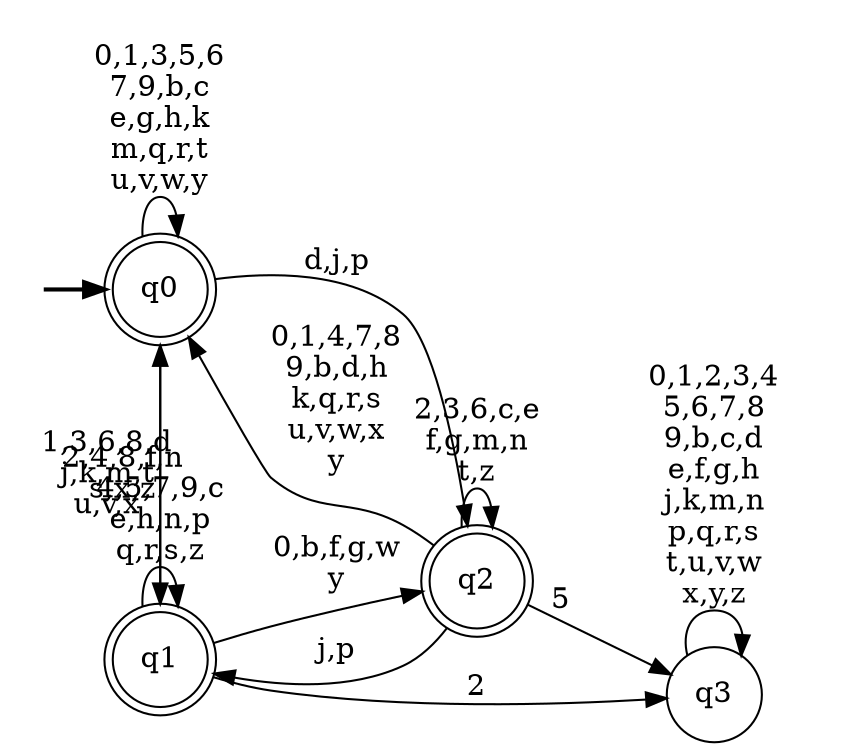 digraph BlueStar {
__start0 [style = invis, shape = none, label = "", width = 0, height = 0];

rankdir=LR;
size="8,5";

s0 [style="rounded,filled", color="black", fillcolor="white" shape="doublecircle", label="q0"];
s1 [style="rounded,filled", color="black", fillcolor="white" shape="doublecircle", label="q1"];
s2 [style="rounded,filled", color="black", fillcolor="white" shape="doublecircle", label="q2"];
s3 [style="filled", color="black", fillcolor="white" shape="circle", label="q3"];
subgraph cluster_main { 
	graph [pad=".75", ranksep="0.15", nodesep="0.15"];
	 style=invis; 
	__start0 -> s0 [penwidth=2];
}
s0 -> s0 [label="0,1,3,5,6\n7,9,b,c\ne,g,h,k\nm,q,r,t\nu,v,w,y"];
s0 -> s1 [label="2,4,8,f,n\ns,x,z"];
s0 -> s2 [label="d,j,p"];
s1 -> s0 [label="1,3,6,8,d\nj,k,m,t\nu,v,x"];
s1 -> s1 [label="4,5,7,9,c\ne,h,n,p\nq,r,s,z"];
s1 -> s2 [label="0,b,f,g,w\ny"];
s1 -> s3 [label="2"];
s2 -> s0 [label="0,1,4,7,8\n9,b,d,h\nk,q,r,s\nu,v,w,x\ny"];
s2 -> s1 [label="j,p"];
s2 -> s2 [label="2,3,6,c,e\nf,g,m,n\nt,z"];
s2 -> s3 [label="5"];
s3 -> s3 [label="0,1,2,3,4\n5,6,7,8\n9,b,c,d\ne,f,g,h\nj,k,m,n\np,q,r,s\nt,u,v,w\nx,y,z"];

}